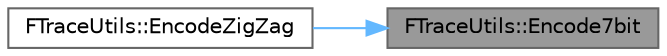 digraph "FTraceUtils::Encode7bit"
{
 // INTERACTIVE_SVG=YES
 // LATEX_PDF_SIZE
  bgcolor="transparent";
  edge [fontname=Helvetica,fontsize=10,labelfontname=Helvetica,labelfontsize=10];
  node [fontname=Helvetica,fontsize=10,shape=box,height=0.2,width=0.4];
  rankdir="RL";
  Node1 [id="Node000001",label="FTraceUtils::Encode7bit",height=0.2,width=0.4,color="gray40", fillcolor="grey60", style="filled", fontcolor="black",tooltip=" "];
  Node1 -> Node2 [id="edge1_Node000001_Node000002",dir="back",color="steelblue1",style="solid",tooltip=" "];
  Node2 [id="Node000002",label="FTraceUtils::EncodeZigZag",height=0.2,width=0.4,color="grey40", fillcolor="white", style="filled",URL="$d9/d26/structFTraceUtils.html#a241a90ca557367e62c198dcfc4689833",tooltip=" "];
}
